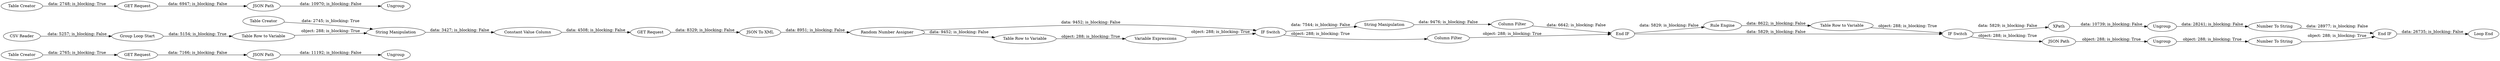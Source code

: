 digraph {
	"-7954818562518922855_363" [label="GET Request"]
	"-7954818562518922855_316" [label="Rule Engine"]
	"-7954818562518922855_2" [label="Table Creator"]
	"-7954818562518922855_318" [label="IF Switch"]
	"-7954818562518922855_371" [label="Loop End"]
	"-5250047129865485275_333" [label="Column Filter"]
	"-7954818562518922855_362" [label="JSON Path"]
	"-5250047129865485275_325" [label="Variable Expressions"]
	"-7954818562518922855_368" [label=XPath]
	"-7954818562518922855_361" [label=Ungroup]
	"-7954818562518922855_359" [label="JSON Path"]
	"-7954818562518922855_312" [label="Group Loop Start"]
	"-7954818562518922855_352" [label="Number To String"]
	"-5250047129865485275_330" [label="IF Switch"]
	"-5250047129865485275_326" [label="Table Row to Variable"]
	"-7954818562518922855_1" [label="CSV Reader"]
	"-7954818562518922855_322" [label="End IF"]
	"-7954818562518922855_308" [label="GET Request"]
	"-7954818562518922855_314" [label="String Manipulation"]
	"-5250047129865485275_332" [label="String Manipulation"]
	"-7954818562518922855_358" [label="GET Request"]
	"-7954818562518922855_310" [label=Ungroup]
	"-7954818562518922855_370" [label="Number To String"]
	"-7954818562518922855_3" [label="Table Creator"]
	"-7954818562518922855_317" [label="Table Row to Variable"]
	"-5250047129865485275_324" [label="Random Number Assigner"]
	"-5250047129865485275_329" [label="End IF"]
	"-7954818562518922855_360" [label=Ungroup]
	"-5250047129865485275_331" [label="Column Filter"]
	"-5250047129865485275_327" [label="JSON To XML"]
	"-7954818562518922855_309" [label="JSON Path"]
	"-7954818562518922855_355" [label="Constant Value Column"]
	"-7954818562518922855_369" [label=Ungroup]
	"-7954818562518922855_356" [label="Table Creator"]
	"-7954818562518922855_313" [label="Table Row to Variable"]
	"-7954818562518922855_322" -> "-7954818562518922855_371" [label="data: 26735; is_blocking: False"]
	"-7954818562518922855_3" -> "-7954818562518922855_314" [label="data: 2745; is_blocking: True"]
	"-7954818562518922855_310" -> "-7954818562518922855_352" [label="object: 288; is_blocking: True"]
	"-7954818562518922855_363" -> "-7954818562518922855_362" [label="data: 7166; is_blocking: False"]
	"-7954818562518922855_317" -> "-7954818562518922855_318" [label="object: 288; is_blocking: True"]
	"-5250047129865485275_332" -> "-5250047129865485275_333" [label="data: 9476; is_blocking: False"]
	"-7954818562518922855_358" -> "-7954818562518922855_359" [label="data: 6947; is_blocking: False"]
	"-5250047129865485275_329" -> "-7954818562518922855_318" [label="data: 5829; is_blocking: False"]
	"-5250047129865485275_330" -> "-5250047129865485275_331" [label="object: 288; is_blocking: True"]
	"-7954818562518922855_309" -> "-7954818562518922855_310" [label="object: 288; is_blocking: True"]
	"-5250047129865485275_333" -> "-5250047129865485275_329" [label="data: 6642; is_blocking: False"]
	"-7954818562518922855_359" -> "-7954818562518922855_360" [label="data: 10970; is_blocking: False"]
	"-7954818562518922855_308" -> "-5250047129865485275_327" [label="data: 8329; is_blocking: False"]
	"-7954818562518922855_316" -> "-7954818562518922855_317" [label="data: 8622; is_blocking: False"]
	"-5250047129865485275_324" -> "-5250047129865485275_326" [label="data: 9452; is_blocking: False"]
	"-7954818562518922855_312" -> "-7954818562518922855_313" [label="data: 5154; is_blocking: True"]
	"-7954818562518922855_370" -> "-7954818562518922855_322" [label="data: 28977; is_blocking: False"]
	"-5250047129865485275_326" -> "-5250047129865485275_325" [label="object: 288; is_blocking: True"]
	"-5250047129865485275_327" -> "-5250047129865485275_324" [label="data: 8951; is_blocking: False"]
	"-7954818562518922855_352" -> "-7954818562518922855_322" [label="object: 288; is_blocking: True"]
	"-5250047129865485275_324" -> "-5250047129865485275_330" [label="data: 9452; is_blocking: False"]
	"-5250047129865485275_331" -> "-5250047129865485275_329" [label="object: 288; is_blocking: True"]
	"-7954818562518922855_314" -> "-7954818562518922855_355" [label="data: 3427; is_blocking: False"]
	"-7954818562518922855_356" -> "-7954818562518922855_363" [label="data: 2765; is_blocking: True"]
	"-5250047129865485275_325" -> "-5250047129865485275_330" [label="object: 288; is_blocking: True"]
	"-7954818562518922855_313" -> "-7954818562518922855_314" [label="object: 288; is_blocking: True"]
	"-7954818562518922855_362" -> "-7954818562518922855_361" [label="data: 11192; is_blocking: False"]
	"-7954818562518922855_355" -> "-7954818562518922855_308" [label="data: 4508; is_blocking: False"]
	"-7954818562518922855_2" -> "-7954818562518922855_358" [label="data: 2748; is_blocking: True"]
	"-7954818562518922855_369" -> "-7954818562518922855_370" [label="data: 28241; is_blocking: False"]
	"-5250047129865485275_329" -> "-7954818562518922855_316" [label="data: 5829; is_blocking: False"]
	"-5250047129865485275_330" -> "-5250047129865485275_332" [label="data: 7544; is_blocking: False"]
	"-7954818562518922855_318" -> "-7954818562518922855_309" [label="object: 288; is_blocking: True"]
	"-7954818562518922855_1" -> "-7954818562518922855_312" [label="data: 5257; is_blocking: False"]
	"-7954818562518922855_368" -> "-7954818562518922855_369" [label="data: 10739; is_blocking: False"]
	"-7954818562518922855_318" -> "-7954818562518922855_368" [label="data: 5829; is_blocking: False"]
	rankdir=LR
}
